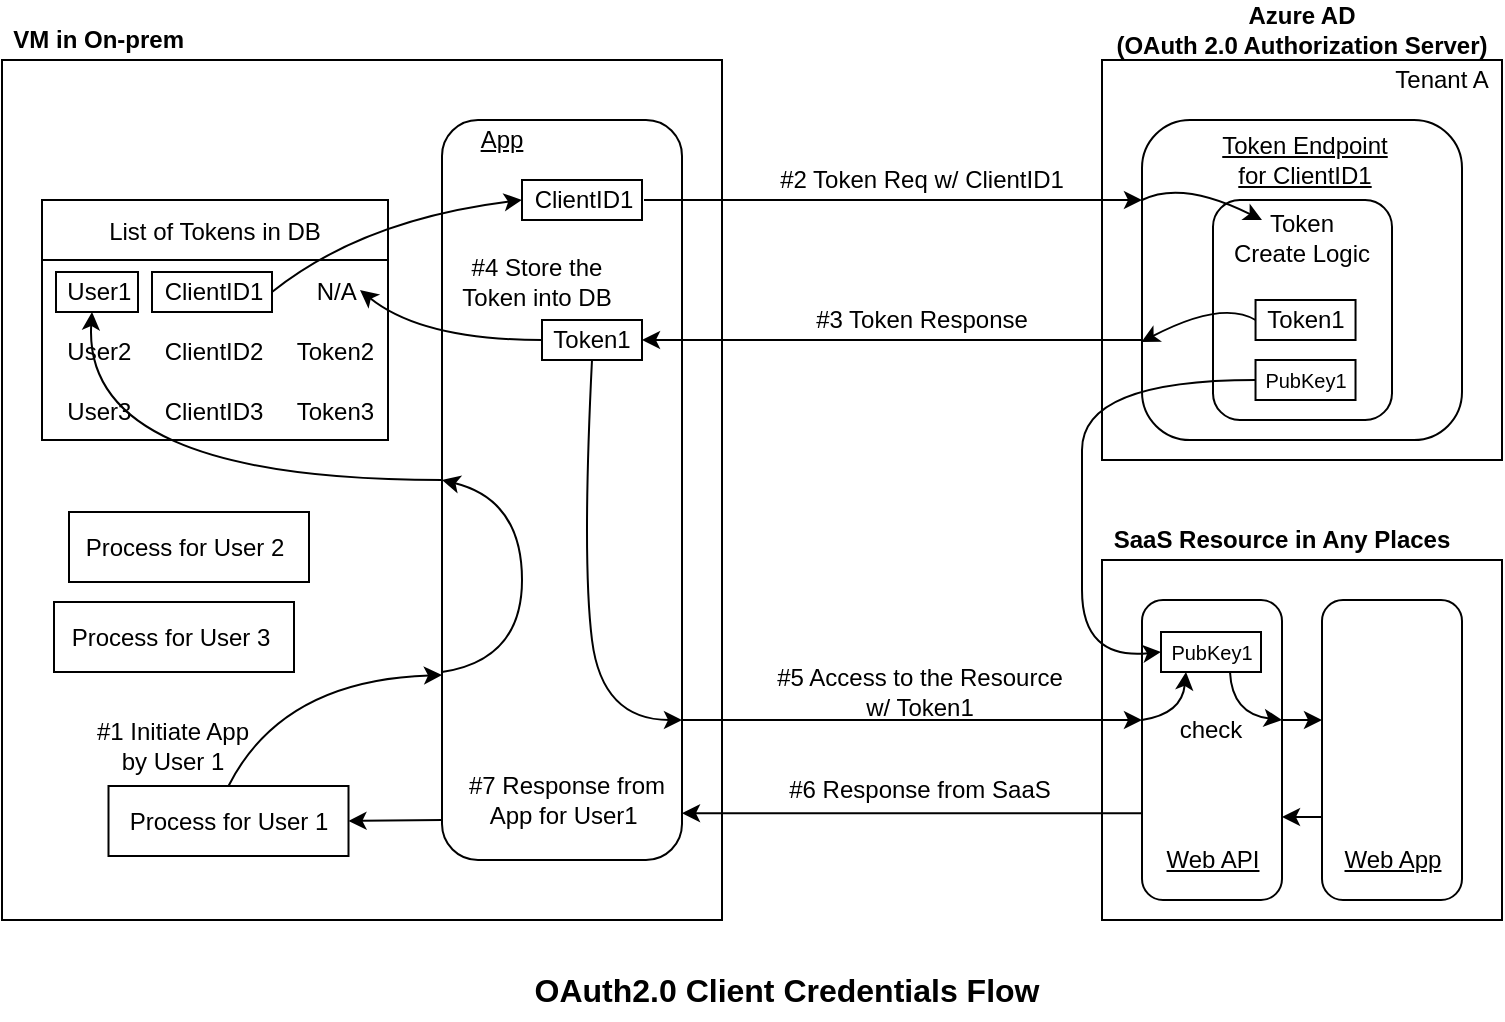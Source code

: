 <mxfile version="20.4.1" type="github"><diagram id="--nqma7Hxtt_wLqLNTel" name="Page-1"><mxGraphModel dx="1422" dy="773" grid="1" gridSize="10" guides="1" tooltips="1" connect="1" arrows="1" fold="1" page="1" pageScale="1" pageWidth="827" pageHeight="1169" math="0" shadow="0"><root><mxCell id="0"/><mxCell id="1" parent="0"/><mxCell id="2p3ya99PdbGUZq53EWPI-1" value="" style="rounded=0;whiteSpace=wrap;html=1;" parent="1" vertex="1"><mxGeometry x="50" y="150" width="360" height="430" as="geometry"/></mxCell><mxCell id="2p3ya99PdbGUZq53EWPI-2" value="" style="rounded=1;whiteSpace=wrap;html=1;" parent="1" vertex="1"><mxGeometry x="270" y="180" width="120" height="370" as="geometry"/></mxCell><mxCell id="2p3ya99PdbGUZq53EWPI-3" value="App" style="text;html=1;strokeColor=none;fillColor=none;align=center;verticalAlign=middle;whiteSpace=wrap;rounded=0;fontStyle=4" parent="1" vertex="1"><mxGeometry x="280" y="180" width="40" height="20" as="geometry"/></mxCell><mxCell id="2p3ya99PdbGUZq53EWPI-5" value="List of Tokens in DB" style="swimlane;fontStyle=0;childLayout=stackLayout;horizontal=1;startSize=30;horizontalStack=0;resizeParent=1;resizeParentMax=0;resizeLast=0;collapsible=1;marginBottom=0;" parent="1" vertex="1"><mxGeometry x="70" y="220" width="173" height="120" as="geometry"/></mxCell><mxCell id="2p3ya99PdbGUZq53EWPI-6" value="  User1     ClientID1        N/A" style="text;strokeColor=none;fillColor=none;align=left;verticalAlign=middle;spacingLeft=4;spacingRight=4;overflow=hidden;points=[[0,0.5],[1,0.5]];portConstraint=eastwest;rotatable=0;" parent="2p3ya99PdbGUZq53EWPI-5" vertex="1"><mxGeometry y="30" width="173" height="30" as="geometry"/></mxCell><mxCell id="2p3ya99PdbGUZq53EWPI-7" value="  User2     ClientID2     Token2" style="text;strokeColor=none;fillColor=none;align=left;verticalAlign=middle;spacingLeft=4;spacingRight=4;overflow=hidden;points=[[0,0.5],[1,0.5]];portConstraint=eastwest;rotatable=0;" parent="2p3ya99PdbGUZq53EWPI-5" vertex="1"><mxGeometry y="60" width="173" height="30" as="geometry"/></mxCell><mxCell id="2p3ya99PdbGUZq53EWPI-8" value="  User3     ClientID3     Token3" style="text;strokeColor=none;fillColor=none;align=left;verticalAlign=middle;spacingLeft=4;spacingRight=4;overflow=hidden;points=[[0,0.5],[1,0.5]];portConstraint=eastwest;rotatable=0;" parent="2p3ya99PdbGUZq53EWPI-5" vertex="1"><mxGeometry y="90" width="173" height="30" as="geometry"/></mxCell><mxCell id="2p3ya99PdbGUZq53EWPI-9" style="edgeStyle=orthogonalEdgeStyle;rounded=0;orthogonalLoop=1;jettySize=auto;html=1;exitX=1;exitY=0.5;exitDx=0;exitDy=0;" parent="2p3ya99PdbGUZq53EWPI-5" source="2p3ya99PdbGUZq53EWPI-6" target="2p3ya99PdbGUZq53EWPI-6" edge="1"><mxGeometry relative="1" as="geometry"/></mxCell><mxCell id="2p3ya99PdbGUZq53EWPI-14" value="VM in On-prem&amp;nbsp;" style="text;html=1;strokeColor=none;fillColor=none;align=center;verticalAlign=middle;whiteSpace=wrap;rounded=0;fontStyle=1" parent="1" vertex="1"><mxGeometry x="50" y="130" width="100" height="20" as="geometry"/></mxCell><mxCell id="2p3ya99PdbGUZq53EWPI-17" value="" style="rounded=0;whiteSpace=wrap;html=1;" parent="1" vertex="1"><mxGeometry x="600" y="150" width="200" height="200" as="geometry"/></mxCell><mxCell id="2p3ya99PdbGUZq53EWPI-18" value="Azure AD &lt;br&gt;(OAuth 2.0 Authorization Server)" style="text;html=1;strokeColor=none;fillColor=none;align=center;verticalAlign=middle;whiteSpace=wrap;rounded=0;fontStyle=1" parent="1" vertex="1"><mxGeometry x="600" y="120" width="200" height="30" as="geometry"/></mxCell><mxCell id="2p3ya99PdbGUZq53EWPI-30" style="edgeStyle=orthogonalEdgeStyle;rounded=0;orthogonalLoop=1;jettySize=auto;html=1;exitX=0;exitY=0.75;exitDx=0;exitDy=0;entryX=1;entryY=0.5;entryDx=0;entryDy=0;" parent="1" source="2p3ya99PdbGUZq53EWPI-19" target="2p3ya99PdbGUZq53EWPI-41" edge="1"><mxGeometry relative="1" as="geometry"><Array as="points"><mxPoint x="620" y="290"/></Array></mxGeometry></mxCell><mxCell id="2p3ya99PdbGUZq53EWPI-19" value="" style="rounded=1;whiteSpace=wrap;html=1;" parent="1" vertex="1"><mxGeometry x="620" y="180" width="160" height="160" as="geometry"/></mxCell><mxCell id="2p3ya99PdbGUZq53EWPI-23" value="Token Endpoint &lt;br&gt;for ClientID1" style="text;html=1;strokeColor=none;fillColor=none;align=center;verticalAlign=middle;whiteSpace=wrap;rounded=0;fontStyle=4" parent="1" vertex="1"><mxGeometry x="641.26" y="185" width="121" height="30" as="geometry"/></mxCell><mxCell id="2p3ya99PdbGUZq53EWPI-27" value="#3 Token Response" style="text;html=1;strokeColor=none;fillColor=none;align=center;verticalAlign=middle;whiteSpace=wrap;rounded=0;" parent="1" vertex="1"><mxGeometry x="430" y="270" width="160" height="20" as="geometry"/></mxCell><mxCell id="2p3ya99PdbGUZq53EWPI-25" value="#2 Token Req w/ ClientID1" style="text;html=1;strokeColor=none;fillColor=none;align=center;verticalAlign=middle;whiteSpace=wrap;rounded=0;" parent="1" vertex="1"><mxGeometry x="430" y="200" width="160" height="20" as="geometry"/></mxCell><mxCell id="2p3ya99PdbGUZq53EWPI-29" value="" style="endArrow=classic;html=1;rounded=0;entryX=0;entryY=0.25;entryDx=0;entryDy=0;exitX=1;exitY=0.5;exitDx=0;exitDy=0;" parent="1" source="2p3ya99PdbGUZq53EWPI-51" target="2p3ya99PdbGUZq53EWPI-19" edge="1"><mxGeometry width="50" height="50" relative="1" as="geometry"><mxPoint x="390" y="220" as="sourcePoint"/><mxPoint x="520" y="330" as="targetPoint"/></mxGeometry></mxCell><mxCell id="2p3ya99PdbGUZq53EWPI-33" value="" style="rounded=0;whiteSpace=wrap;html=1;" parent="1" vertex="1"><mxGeometry x="600" y="400" width="200" height="180" as="geometry"/></mxCell><mxCell id="2p3ya99PdbGUZq53EWPI-34" value="SaaS Resource in Any Places" style="text;html=1;strokeColor=none;fillColor=none;align=center;verticalAlign=middle;whiteSpace=wrap;rounded=0;fontStyle=1" parent="1" vertex="1"><mxGeometry x="600" y="380" width="180" height="20" as="geometry"/></mxCell><mxCell id="2p3ya99PdbGUZq53EWPI-36" value="#4 Store the Token into DB" style="text;html=1;strokeColor=none;fillColor=none;align=center;verticalAlign=middle;whiteSpace=wrap;rounded=0;" parent="1" vertex="1"><mxGeometry x="270" y="242.5" width="95" height="37.5" as="geometry"/></mxCell><mxCell id="2p3ya99PdbGUZq53EWPI-37" value="#5 Access to the Resource&lt;br&gt;w/ Token1" style="text;html=1;strokeColor=none;fillColor=none;align=center;verticalAlign=middle;whiteSpace=wrap;rounded=0;" parent="1" vertex="1"><mxGeometry x="429.01" y="451" width="160" height="30" as="geometry"/></mxCell><mxCell id="2p3ya99PdbGUZq53EWPI-40" value="" style="rounded=0;whiteSpace=wrap;html=1;" parent="1" vertex="1"><mxGeometry x="320" y="280" width="50" height="20" as="geometry"/></mxCell><mxCell id="2p3ya99PdbGUZq53EWPI-41" value="Token1" style="text;html=1;strokeColor=none;fillColor=none;align=center;verticalAlign=middle;whiteSpace=wrap;rounded=0;" parent="1" vertex="1"><mxGeometry x="320" y="280" width="50" height="20" as="geometry"/></mxCell><mxCell id="2p3ya99PdbGUZq53EWPI-42" value="Tenant A" style="text;html=1;strokeColor=none;fillColor=none;align=center;verticalAlign=middle;whiteSpace=wrap;rounded=0;" parent="1" vertex="1"><mxGeometry x="740" y="150" width="60" height="20" as="geometry"/></mxCell><mxCell id="2p3ya99PdbGUZq53EWPI-45" value="" style="rounded=0;whiteSpace=wrap;html=1;fillColor=none;strokeColor=#000000;" parent="1" vertex="1"><mxGeometry x="125" y="256" width="60" height="20" as="geometry"/></mxCell><mxCell id="2p3ya99PdbGUZq53EWPI-50" value="" style="rounded=0;whiteSpace=wrap;html=1;" parent="1" vertex="1"><mxGeometry x="310" y="210" width="60" height="20" as="geometry"/></mxCell><mxCell id="2p3ya99PdbGUZq53EWPI-51" value="ClientID1" style="text;html=1;strokeColor=none;fillColor=none;align=center;verticalAlign=middle;whiteSpace=wrap;rounded=0;" parent="1" vertex="1"><mxGeometry x="311" y="210" width="60" height="20" as="geometry"/></mxCell><mxCell id="2p3ya99PdbGUZq53EWPI-55" value="#6 Response from SaaS" style="text;html=1;strokeColor=none;fillColor=none;align=center;verticalAlign=middle;whiteSpace=wrap;rounded=0;" parent="1" vertex="1"><mxGeometry x="429.01" y="500" width="160" height="30" as="geometry"/></mxCell><mxCell id="2p3ya99PdbGUZq53EWPI-68" value="" style="curved=1;endArrow=classic;html=1;rounded=0;exitX=1;exitY=0.5;exitDx=0;exitDy=0;entryX=0;entryY=0.5;entryDx=0;entryDy=0;" parent="1" source="2p3ya99PdbGUZq53EWPI-45" target="2p3ya99PdbGUZq53EWPI-50" edge="1"><mxGeometry width="50" height="50" relative="1" as="geometry"><mxPoint x="390" y="350" as="sourcePoint"/><mxPoint x="440" y="300" as="targetPoint"/><Array as="points"><mxPoint x="230" y="230"/></Array></mxGeometry></mxCell><mxCell id="2p3ya99PdbGUZq53EWPI-69" value="" style="curved=1;endArrow=classic;html=1;rounded=0;exitX=0;exitY=0.5;exitDx=0;exitDy=0;" parent="1" source="2p3ya99PdbGUZq53EWPI-41" edge="1"><mxGeometry width="50" height="50" relative="1" as="geometry"><mxPoint x="138" y="350" as="sourcePoint"/><mxPoint x="229" y="265" as="targetPoint"/><Array as="points"><mxPoint x="260" y="290"/></Array></mxGeometry></mxCell><mxCell id="2p3ya99PdbGUZq53EWPI-70" value="" style="curved=1;endArrow=classic;html=1;rounded=0;exitX=0.5;exitY=1;exitDx=0;exitDy=0;" parent="1" source="2p3ya99PdbGUZq53EWPI-41" edge="1"><mxGeometry width="50" height="50" relative="1" as="geometry"><mxPoint x="279.998" y="470.5" as="sourcePoint"/><mxPoint x="390" y="480" as="targetPoint"/><Array as="points"><mxPoint x="340" y="400"/><mxPoint x="350" y="480"/></Array></mxGeometry></mxCell><mxCell id="2p3ya99PdbGUZq53EWPI-73" value="" style="rounded=1;whiteSpace=wrap;html=1;" parent="1" vertex="1"><mxGeometry x="620" y="420" width="70" height="150" as="geometry"/></mxCell><mxCell id="2p3ya99PdbGUZq53EWPI-74" value="Web API" style="text;html=1;strokeColor=none;fillColor=none;align=center;verticalAlign=middle;whiteSpace=wrap;rounded=0;fontStyle=4" parent="1" vertex="1"><mxGeometry x="620" y="540" width="70.99" height="20" as="geometry"/></mxCell><mxCell id="2p3ya99PdbGUZq53EWPI-78" style="edgeStyle=orthogonalEdgeStyle;rounded=0;orthogonalLoop=1;jettySize=auto;html=1;exitX=0;exitY=0.75;exitDx=0;exitDy=0;entryX=1;entryY=0.75;entryDx=0;entryDy=0;endArrow=classic;endFill=1;" parent="1" edge="1"><mxGeometry relative="1" as="geometry"><mxPoint x="710" y="528.5" as="sourcePoint"/><mxPoint x="690" y="528.5" as="targetPoint"/></mxGeometry></mxCell><mxCell id="2p3ya99PdbGUZq53EWPI-75" value="" style="rounded=1;whiteSpace=wrap;html=1;" parent="1" vertex="1"><mxGeometry x="710" y="420" width="70" height="150" as="geometry"/></mxCell><mxCell id="2p3ya99PdbGUZq53EWPI-76" value="Web App" style="text;html=1;strokeColor=none;fillColor=none;align=center;verticalAlign=middle;whiteSpace=wrap;rounded=0;fontStyle=4" parent="1" vertex="1"><mxGeometry x="710" y="540" width="70.99" height="20" as="geometry"/></mxCell><mxCell id="2p3ya99PdbGUZq53EWPI-62" style="edgeStyle=orthogonalEdgeStyle;rounded=0;orthogonalLoop=1;jettySize=auto;html=1;endArrow=classic;endFill=1;" parent="1" edge="1"><mxGeometry relative="1" as="geometry"><mxPoint x="390" y="480" as="sourcePoint"/><mxPoint x="620" y="480" as="targetPoint"/></mxGeometry></mxCell><mxCell id="2p3ya99PdbGUZq53EWPI-64" style="edgeStyle=orthogonalEdgeStyle;rounded=0;orthogonalLoop=1;jettySize=auto;html=1;entryX=1.009;entryY=0.899;entryDx=0;entryDy=0;entryPerimeter=0;endArrow=classic;endFill=1;" parent="1" source="2p3ya99PdbGUZq53EWPI-73" edge="1"><mxGeometry relative="1" as="geometry"><mxPoint x="598.81" y="525.96" as="sourcePoint"/><mxPoint x="390" y="526.63" as="targetPoint"/><Array as="points"><mxPoint x="494" y="526"/></Array></mxGeometry></mxCell><mxCell id="2p3ya99PdbGUZq53EWPI-79" value="" style="rounded=1;whiteSpace=wrap;html=1;" parent="1" vertex="1"><mxGeometry x="655.5" y="220" width="89.5" height="110" as="geometry"/></mxCell><mxCell id="2p3ya99PdbGUZq53EWPI-80" value="Token&lt;br&gt;Create Logic" style="text;html=1;strokeColor=none;fillColor=none;align=center;verticalAlign=middle;whiteSpace=wrap;rounded=0;" parent="1" vertex="1"><mxGeometry x="657" y="221" width="85.99" height="35" as="geometry"/></mxCell><mxCell id="2p3ya99PdbGUZq53EWPI-38" value="" style="rounded=0;whiteSpace=wrap;html=1;" parent="1" vertex="1"><mxGeometry x="676.77" y="270" width="50" height="20" as="geometry"/></mxCell><mxCell id="2p3ya99PdbGUZq53EWPI-39" value="Token1" style="text;html=1;strokeColor=none;fillColor=none;align=center;verticalAlign=middle;whiteSpace=wrap;rounded=0;" parent="1" vertex="1"><mxGeometry x="676.77" y="270" width="50" height="20" as="geometry"/></mxCell><mxCell id="2p3ya99PdbGUZq53EWPI-84" value="" style="curved=1;endArrow=classic;html=1;rounded=0;exitX=0;exitY=0.5;exitDx=0;exitDy=0;entryX=-0.002;entryY=0.694;entryDx=0;entryDy=0;entryPerimeter=0;" parent="1" source="2p3ya99PdbGUZq53EWPI-39" target="2p3ya99PdbGUZq53EWPI-19" edge="1"><mxGeometry width="50" height="50" relative="1" as="geometry"><mxPoint x="660" y="334" as="sourcePoint"/><mxPoint x="802" y="339" as="targetPoint"/><Array as="points"><mxPoint x="660" y="270"/></Array></mxGeometry></mxCell><mxCell id="2p3ya99PdbGUZq53EWPI-86" value="" style="curved=1;endArrow=classic;html=1;rounded=0;exitX=0.75;exitY=0;exitDx=0;exitDy=0;" parent="1" edge="1"><mxGeometry width="50" height="50" relative="1" as="geometry"><mxPoint x="620" y="220" as="sourcePoint"/><mxPoint x="680" y="230" as="targetPoint"/><Array as="points"><mxPoint x="640" y="210"/></Array></mxGeometry></mxCell><mxCell id="2p3ya99PdbGUZq53EWPI-98" style="edgeStyle=orthogonalEdgeStyle;rounded=0;orthogonalLoop=1;jettySize=auto;html=1;exitX=1;exitY=0.5;exitDx=0;exitDy=0;endArrow=classic;endFill=1;fillColor=default;entryX=1;entryY=0.5;entryDx=0;entryDy=0;" parent="1" target="2p3ya99PdbGUZq53EWPI-88" edge="1"><mxGeometry relative="1" as="geometry"><mxPoint x="270" y="530" as="sourcePoint"/></mxGeometry></mxCell><mxCell id="2p3ya99PdbGUZq53EWPI-88" value="" style="rounded=0;whiteSpace=wrap;html=1;" parent="1" vertex="1"><mxGeometry x="103.25" y="513" width="120" height="35" as="geometry"/></mxCell><mxCell id="2p3ya99PdbGUZq53EWPI-89" value="Process for User 1" style="text;html=1;strokeColor=none;fillColor=none;align=center;verticalAlign=middle;whiteSpace=wrap;rounded=0;" parent="1" vertex="1"><mxGeometry x="109.75" y="520.5" width="107" height="20" as="geometry"/></mxCell><mxCell id="2p3ya99PdbGUZq53EWPI-90" value="" style="rounded=0;whiteSpace=wrap;html=1;" parent="1" vertex="1"><mxGeometry x="76" y="421" width="120" height="35" as="geometry"/></mxCell><mxCell id="2p3ya99PdbGUZq53EWPI-91" value="Process for User 3" style="text;html=1;strokeColor=none;fillColor=none;align=center;verticalAlign=middle;whiteSpace=wrap;rounded=0;" parent="1" vertex="1"><mxGeometry x="80.5" y="428.5" width="107" height="20" as="geometry"/></mxCell><mxCell id="2p3ya99PdbGUZq53EWPI-92" value="" style="rounded=0;whiteSpace=wrap;html=1;" parent="1" vertex="1"><mxGeometry x="83.5" y="376" width="120" height="35" as="geometry"/></mxCell><mxCell id="2p3ya99PdbGUZq53EWPI-93" value="Process for User 2" style="text;html=1;strokeColor=none;fillColor=none;align=center;verticalAlign=middle;whiteSpace=wrap;rounded=0;" parent="1" vertex="1"><mxGeometry x="88" y="383.5" width="107" height="20" as="geometry"/></mxCell><mxCell id="2p3ya99PdbGUZq53EWPI-95" value="" style="curved=1;endArrow=classic;html=1;rounded=0;exitX=0.5;exitY=0;exitDx=0;exitDy=0;entryX=0;entryY=0.75;entryDx=0;entryDy=0;" parent="1" source="2p3ya99PdbGUZq53EWPI-88" target="2p3ya99PdbGUZq53EWPI-2" edge="1"><mxGeometry width="50" height="50" relative="1" as="geometry"><mxPoint x="178" y="500" as="sourcePoint"/><mxPoint x="320" y="459" as="targetPoint"/><Array as="points"><mxPoint x="190" y="460"/></Array></mxGeometry></mxCell><mxCell id="2p3ya99PdbGUZq53EWPI-96" value="#1 Initiate App &lt;br&gt;by User 1" style="text;html=1;strokeColor=none;fillColor=none;align=center;verticalAlign=middle;whiteSpace=wrap;rounded=0;" parent="1" vertex="1"><mxGeometry x="82.5" y="473" width="105" height="40" as="geometry"/></mxCell><mxCell id="2p3ya99PdbGUZq53EWPI-97" value="#7 Response from App for User1&amp;nbsp;" style="text;html=1;strokeColor=none;fillColor=none;align=center;verticalAlign=middle;whiteSpace=wrap;rounded=0;" parent="1" vertex="1"><mxGeometry x="280" y="500" width="105" height="40" as="geometry"/></mxCell><mxCell id="2p3ya99PdbGUZq53EWPI-100" value="" style="rounded=0;whiteSpace=wrap;html=1;fillColor=none;strokeColor=#000000;" parent="1" vertex="1"><mxGeometry x="77" y="256" width="41" height="20" as="geometry"/></mxCell><mxCell id="2p3ya99PdbGUZq53EWPI-101" value="" style="curved=1;endArrow=classic;html=1;rounded=0;" parent="1" edge="1"><mxGeometry width="50" height="50" relative="1" as="geometry"><mxPoint x="270" y="360" as="sourcePoint"/><mxPoint x="95" y="276" as="targetPoint"/><Array as="points"><mxPoint x="90" y="360"/></Array></mxGeometry></mxCell><mxCell id="2p3ya99PdbGUZq53EWPI-102" value="" style="curved=1;endArrow=classic;html=1;rounded=0;" parent="1" edge="1"><mxGeometry width="50" height="50" relative="1" as="geometry"><mxPoint x="270" y="456" as="sourcePoint"/><mxPoint x="270" y="360" as="targetPoint"/><Array as="points"><mxPoint x="310" y="450"/><mxPoint x="310" y="370"/></Array></mxGeometry></mxCell><mxCell id="2p3ya99PdbGUZq53EWPI-104" value="&lt;font style=&quot;font-size: 16px;&quot;&gt;OAuth2.0 Client Credentials Flow&lt;/font&gt;" style="text;html=1;strokeColor=none;fillColor=none;align=center;verticalAlign=middle;whiteSpace=wrap;rounded=0;fontStyle=1;strokeWidth=1;" parent="1" vertex="1"><mxGeometry x="280" y="600" width="324.5" height="30" as="geometry"/></mxCell><mxCell id="rZW8x_b_ALL_j7njvFHM-3" value="" style="rounded=0;whiteSpace=wrap;html=1;" parent="1" vertex="1"><mxGeometry x="676.76" y="300" width="50" height="20" as="geometry"/></mxCell><mxCell id="rZW8x_b_ALL_j7njvFHM-4" value="&lt;font style=&quot;font-size: 10px;&quot;&gt;PubKey1&lt;/font&gt;" style="text;html=1;strokeColor=none;fillColor=none;align=center;verticalAlign=middle;whiteSpace=wrap;rounded=0;" parent="1" vertex="1"><mxGeometry x="676.76" y="300" width="50" height="20" as="geometry"/></mxCell><mxCell id="rZW8x_b_ALL_j7njvFHM-5" value="" style="rounded=0;whiteSpace=wrap;html=1;" parent="1" vertex="1"><mxGeometry x="629.5" y="436" width="50" height="20" as="geometry"/></mxCell><mxCell id="rZW8x_b_ALL_j7njvFHM-6" value="&lt;font style=&quot;font-size: 10px;&quot;&gt;PubKey1&lt;/font&gt;" style="text;html=1;strokeColor=none;fillColor=none;align=center;verticalAlign=middle;whiteSpace=wrap;rounded=0;" parent="1" vertex="1"><mxGeometry x="629.5" y="436" width="50" height="20" as="geometry"/></mxCell><mxCell id="rZW8x_b_ALL_j7njvFHM-7" value="" style="curved=1;endArrow=classic;html=1;rounded=0;exitX=0;exitY=0.5;exitDx=0;exitDy=0;entryX=0;entryY=0.5;entryDx=0;entryDy=0;" parent="1" source="rZW8x_b_ALL_j7njvFHM-4" target="rZW8x_b_ALL_j7njvFHM-6" edge="1"><mxGeometry width="50" height="50" relative="1" as="geometry"><mxPoint x="703.49" y="325" as="sourcePoint"/><mxPoint x="520" y="360" as="targetPoint"/><Array as="points"><mxPoint x="590" y="310"/><mxPoint x="590" y="380"/><mxPoint x="590" y="450"/></Array></mxGeometry></mxCell><mxCell id="rZW8x_b_ALL_j7njvFHM-10" value="" style="curved=1;endArrow=classic;html=1;rounded=0;entryX=0.25;entryY=1;entryDx=0;entryDy=0;" parent="1" target="rZW8x_b_ALL_j7njvFHM-6" edge="1"><mxGeometry width="50" height="50" relative="1" as="geometry"><mxPoint x="620" y="480" as="sourcePoint"/><mxPoint x="650" y="489" as="targetPoint"/><Array as="points"><mxPoint x="640" y="477"/></Array></mxGeometry></mxCell><mxCell id="rZW8x_b_ALL_j7njvFHM-13" value="" style="curved=1;endArrow=classic;html=1;rounded=0;" parent="1" edge="1"><mxGeometry width="50" height="50" relative="1" as="geometry"><mxPoint x="664" y="456" as="sourcePoint"/><mxPoint x="690" y="480" as="targetPoint"/><Array as="points"><mxPoint x="665" y="477"/></Array></mxGeometry></mxCell><mxCell id="rZW8x_b_ALL_j7njvFHM-14" value="check" style="text;html=1;strokeColor=none;fillColor=none;align=center;verticalAlign=middle;whiteSpace=wrap;rounded=0;" parent="1" vertex="1"><mxGeometry x="628.25" y="473" width="52.5" height="23" as="geometry"/></mxCell><mxCell id="faa7Aa8ZswQqLbH2353x-2" value="" style="endArrow=classic;html=1;rounded=0;" parent="1" edge="1"><mxGeometry width="50" height="50" relative="1" as="geometry"><mxPoint x="690" y="480" as="sourcePoint"/><mxPoint x="710" y="480" as="targetPoint"/></mxGeometry></mxCell></root></mxGraphModel></diagram></mxfile>